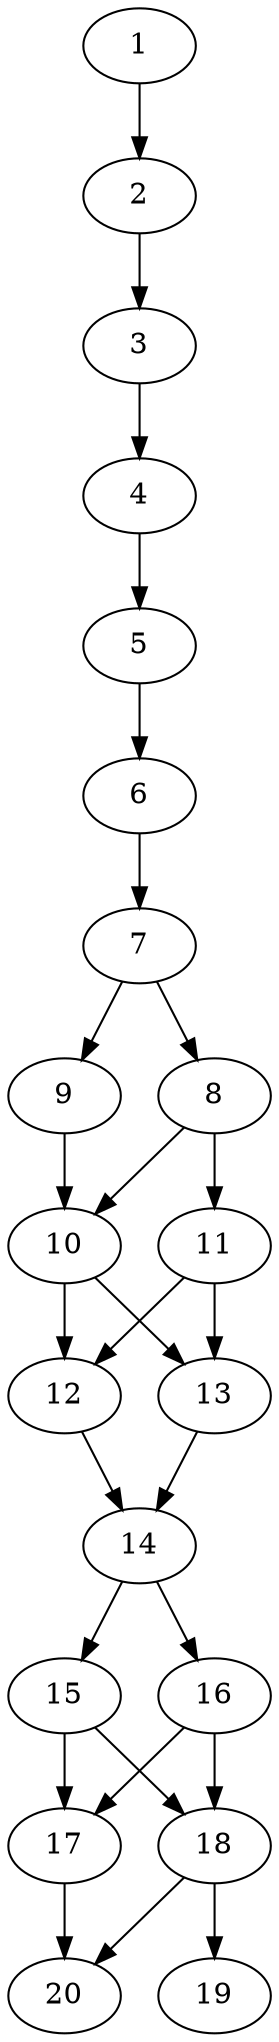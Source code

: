 // DAG automatically generated by daggen at Thu Oct  3 13:58:43 2019
// ./daggen --dot -n 20 --ccr 0.5 --fat 0.3 --regular 0.5 --density 0.9 --mindata 5242880 --maxdata 52428800 
digraph G {
  1 [size="94169088", alpha="0.03", expect_size="47084544"] 
  1 -> 2 [size ="47084544"]
  2 [size="34863104", alpha="0.09", expect_size="17431552"] 
  2 -> 3 [size ="17431552"]
  3 [size="88338432", alpha="0.11", expect_size="44169216"] 
  3 -> 4 [size ="44169216"]
  4 [size="101799936", alpha="0.01", expect_size="50899968"] 
  4 -> 5 [size ="50899968"]
  5 [size="18847744", alpha="0.19", expect_size="9423872"] 
  5 -> 6 [size ="9423872"]
  6 [size="14309376", alpha="0.06", expect_size="7154688"] 
  6 -> 7 [size ="7154688"]
  7 [size="53080064", alpha="0.10", expect_size="26540032"] 
  7 -> 8 [size ="26540032"]
  7 -> 9 [size ="26540032"]
  8 [size="91656192", alpha="0.19", expect_size="45828096"] 
  8 -> 10 [size ="45828096"]
  8 -> 11 [size ="45828096"]
  9 [size="61960192", alpha="0.12", expect_size="30980096"] 
  9 -> 10 [size ="30980096"]
  10 [size="102488064", alpha="0.05", expect_size="51244032"] 
  10 -> 12 [size ="51244032"]
  10 -> 13 [size ="51244032"]
  11 [size="64684032", alpha="0.11", expect_size="32342016"] 
  11 -> 12 [size ="32342016"]
  11 -> 13 [size ="32342016"]
  12 [size="76937216", alpha="0.15", expect_size="38468608"] 
  12 -> 14 [size ="38468608"]
  13 [size="26892288", alpha="0.09", expect_size="13446144"] 
  13 -> 14 [size ="13446144"]
  14 [size="78542848", alpha="0.14", expect_size="39271424"] 
  14 -> 15 [size ="39271424"]
  14 -> 16 [size ="39271424"]
  15 [size="83347456", alpha="0.15", expect_size="41673728"] 
  15 -> 17 [size ="41673728"]
  15 -> 18 [size ="41673728"]
  16 [size="78721024", alpha="0.06", expect_size="39360512"] 
  16 -> 17 [size ="39360512"]
  16 -> 18 [size ="39360512"]
  17 [size="13563904", alpha="0.18", expect_size="6781952"] 
  17 -> 20 [size ="6781952"]
  18 [size="58933248", alpha="0.19", expect_size="29466624"] 
  18 -> 19 [size ="29466624"]
  18 -> 20 [size ="29466624"]
  19 [size="52279296", alpha="0.12", expect_size="26139648"] 
  20 [size="13246464", alpha="0.18", expect_size="6623232"] 
}
